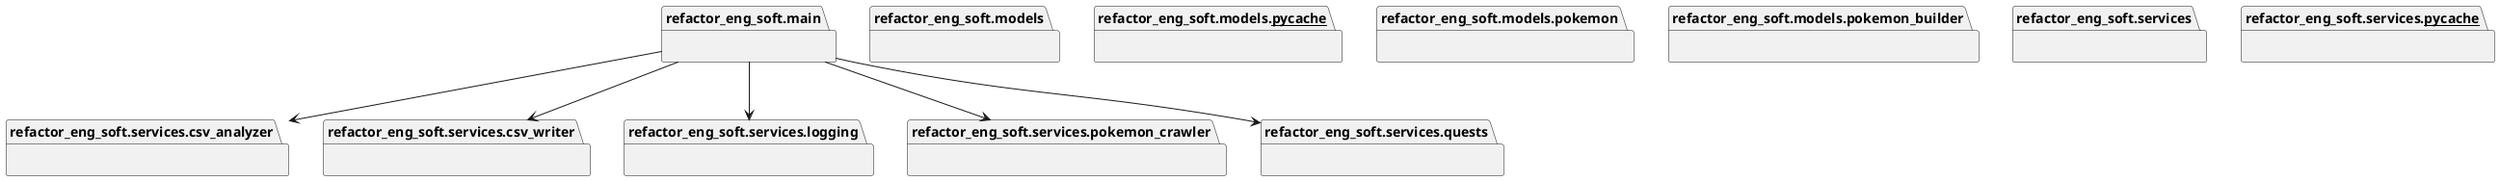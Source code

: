 @startuml packages_refactored
set namespaceSeparator none
package "refactor_eng_soft.main" as refactor_eng_soft.main {
}
package "refactor_eng_soft.models" as refactor_eng_soft.models {
}
package "refactor_eng_soft.models.__pycache__" as refactor_eng_soft.models.__pycache__ {
}
package "refactor_eng_soft.models.pokemon" as refactor_eng_soft.models.pokemon {
}
package "refactor_eng_soft.models.pokemon_builder" as refactor_eng_soft.models.pokemon_builder {
}
package "refactor_eng_soft.services" as refactor_eng_soft.services {
}
package "refactor_eng_soft.services.__pycache__" as refactor_eng_soft.services.__pycache__ {
}
package "refactor_eng_soft.services.csv_analyzer" as refactor_eng_soft.services.csv_analyzer {
}
package "refactor_eng_soft.services.csv_writer" as refactor_eng_soft.services.csv_writer {
}
package "refactor_eng_soft.services.logging" as refactor_eng_soft.services.logging {
}
package "refactor_eng_soft.services.pokemon_crawler" as refactor_eng_soft.services.pokemon_crawler {
}
package "refactor_eng_soft.services.quests" as refactor_eng_soft.services.quests {
}
refactor_eng_soft.main --> refactor_eng_soft.services.csv_analyzer
refactor_eng_soft.main --> refactor_eng_soft.services.csv_writer
refactor_eng_soft.main --> refactor_eng_soft.services.logging
refactor_eng_soft.main --> refactor_eng_soft.services.pokemon_crawler
refactor_eng_soft.main --> refactor_eng_soft.services.quests
@enduml
